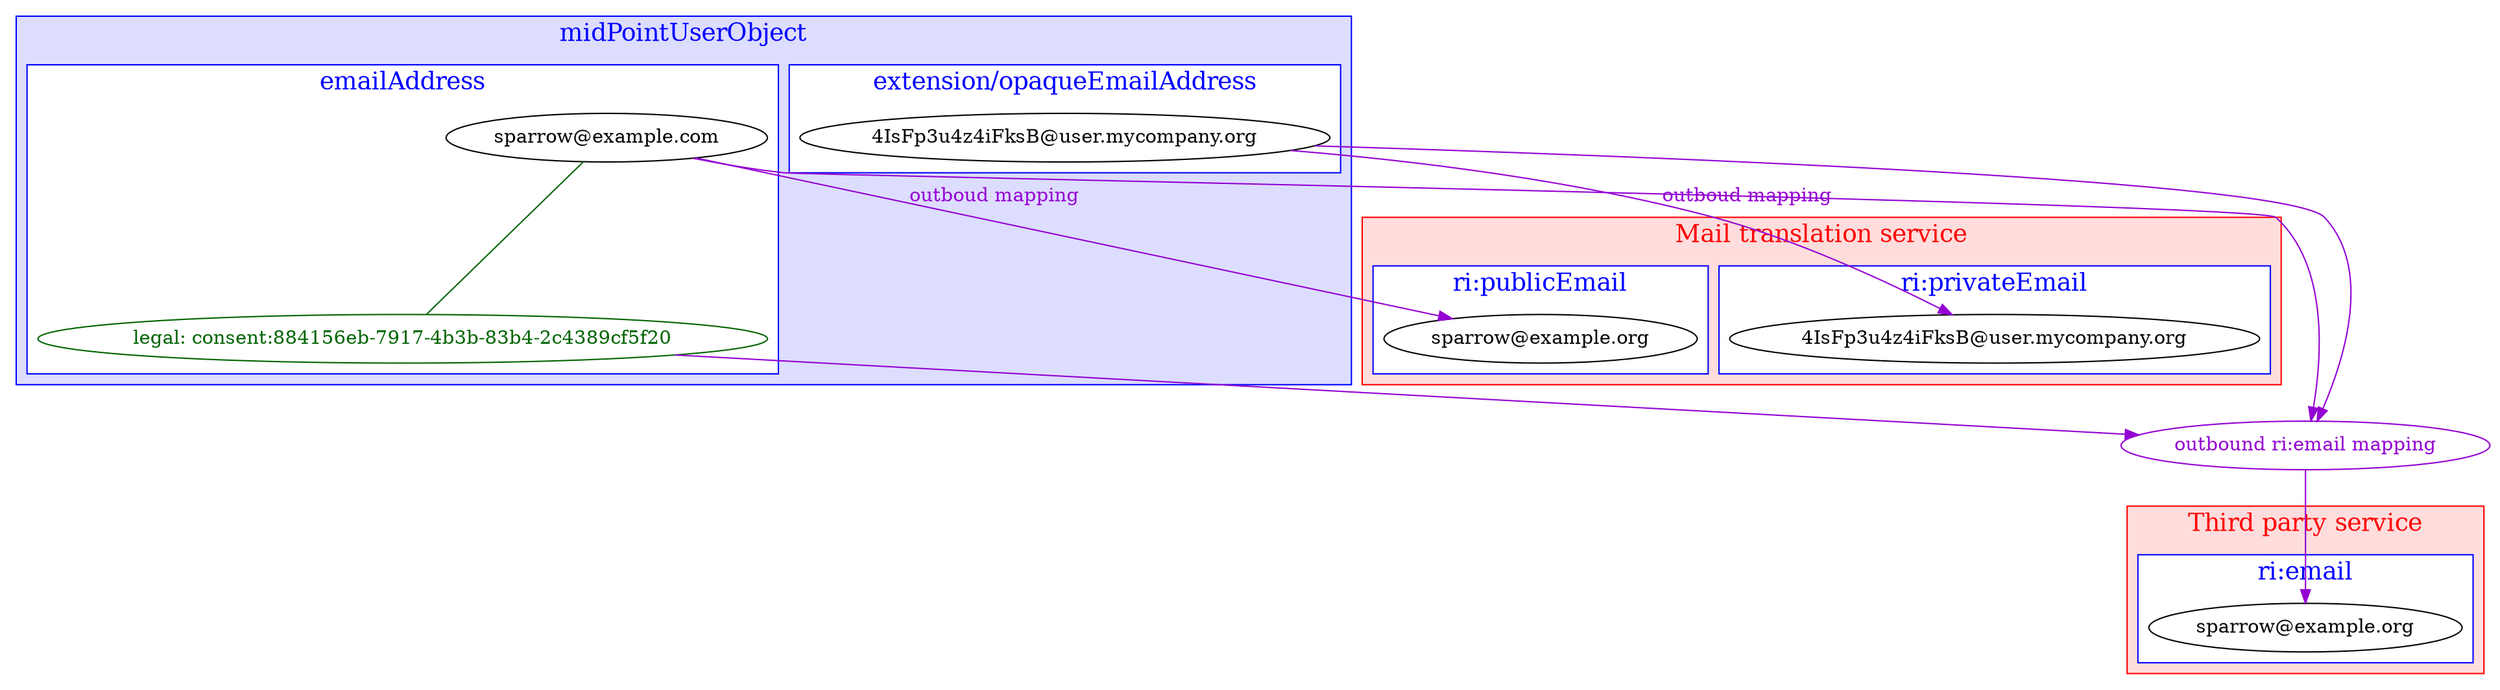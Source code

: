 digraph G {
	compound=true;
	rankdir=TB;

	subgraph cluster_midPointUserObject {
		label="midPointUserObject";
		fontsize=18;
		bgcolor="#DDDDFF";
		fontcolor=blue;
		color=blue;

		subgraph cluster_emailAdress {
			label="emailAddress";
			fontsize=18;
			bgcolor="#FFFFFF";
			fontcolor=blue;
			color=blue;

			a1 [label="sparrow@example.com"];
			a1Legal [label="legal: consent:884156eb-7917-4b3b-83b4-2c4389cf5f20", color=darkgreen, fontcolor=darkgreen];

			a1->a1Legal [color=darkgreen, dir=none];
		}


		subgraph cluster_extensionOpaqueEmailAddress {
			label="extension/opaqueEmailAddress";
			fontsize=18;
			bgcolor="#FFFFFF";
			fontcolor=blue;
			color=blue;

			b1 [label="4IsFp3u4z4iFksB@user.mycompany.org"];
		}
	}






	subgraph cluster_mailTranslationService {
		label="Mail translation service";
		fontsize=18;
		bgcolor="#FFDDDD";
		fontcolor=red;
		color=red;

		subgraph cluster_publicEmail {
			label="ri:publicEmail";
			fontsize=18;
			bgcolor="#FFFFFF";
			fontcolor=blue;
			color=blue;

			c1 [label="sparrow@example.org"];
		}

		subgraph cluster_privateEmail {
			label="ri:privateEmail"
				fontsize=18;
			bgcolor="#FFFFFF"
				fontcolor=blue;
			color=blue;

			d1 [label="4IsFp3u4z4iFksB@user.mycompany.org"];
		}
	}

	a1->c1 [label="outboud mapping", color=darkviolet, fontcolor=darkviolet];
	b1->d1 [label="outboud mapping", color=darkviolet, fontcolor=darkviolet];


	subgraph cluster_thirdPartyService {
		label="Third party service"
			fontsize=18;
		bgcolor="#FFDDDD"
			fontcolor=red;
		color=red;

		subgraph cluster_Email {
			label="ri:email"
				fontsize=18;
			bgcolor="#FFFFFF"
				fontcolor=blue;
			color=blue;

			f1 [label="sparrow@example.org"];
		}
	}


	e1 [label="outbound ri:email mapping", color=darkviolet, fontcolor=darkviolet];
	a1->e1 [color="darkviolet"];
	a1Legal->e1 [color="darkviolet"];
	b1->e1 [color="darkviolet"];

	e1->f1 [color="darkviolet"]


}
